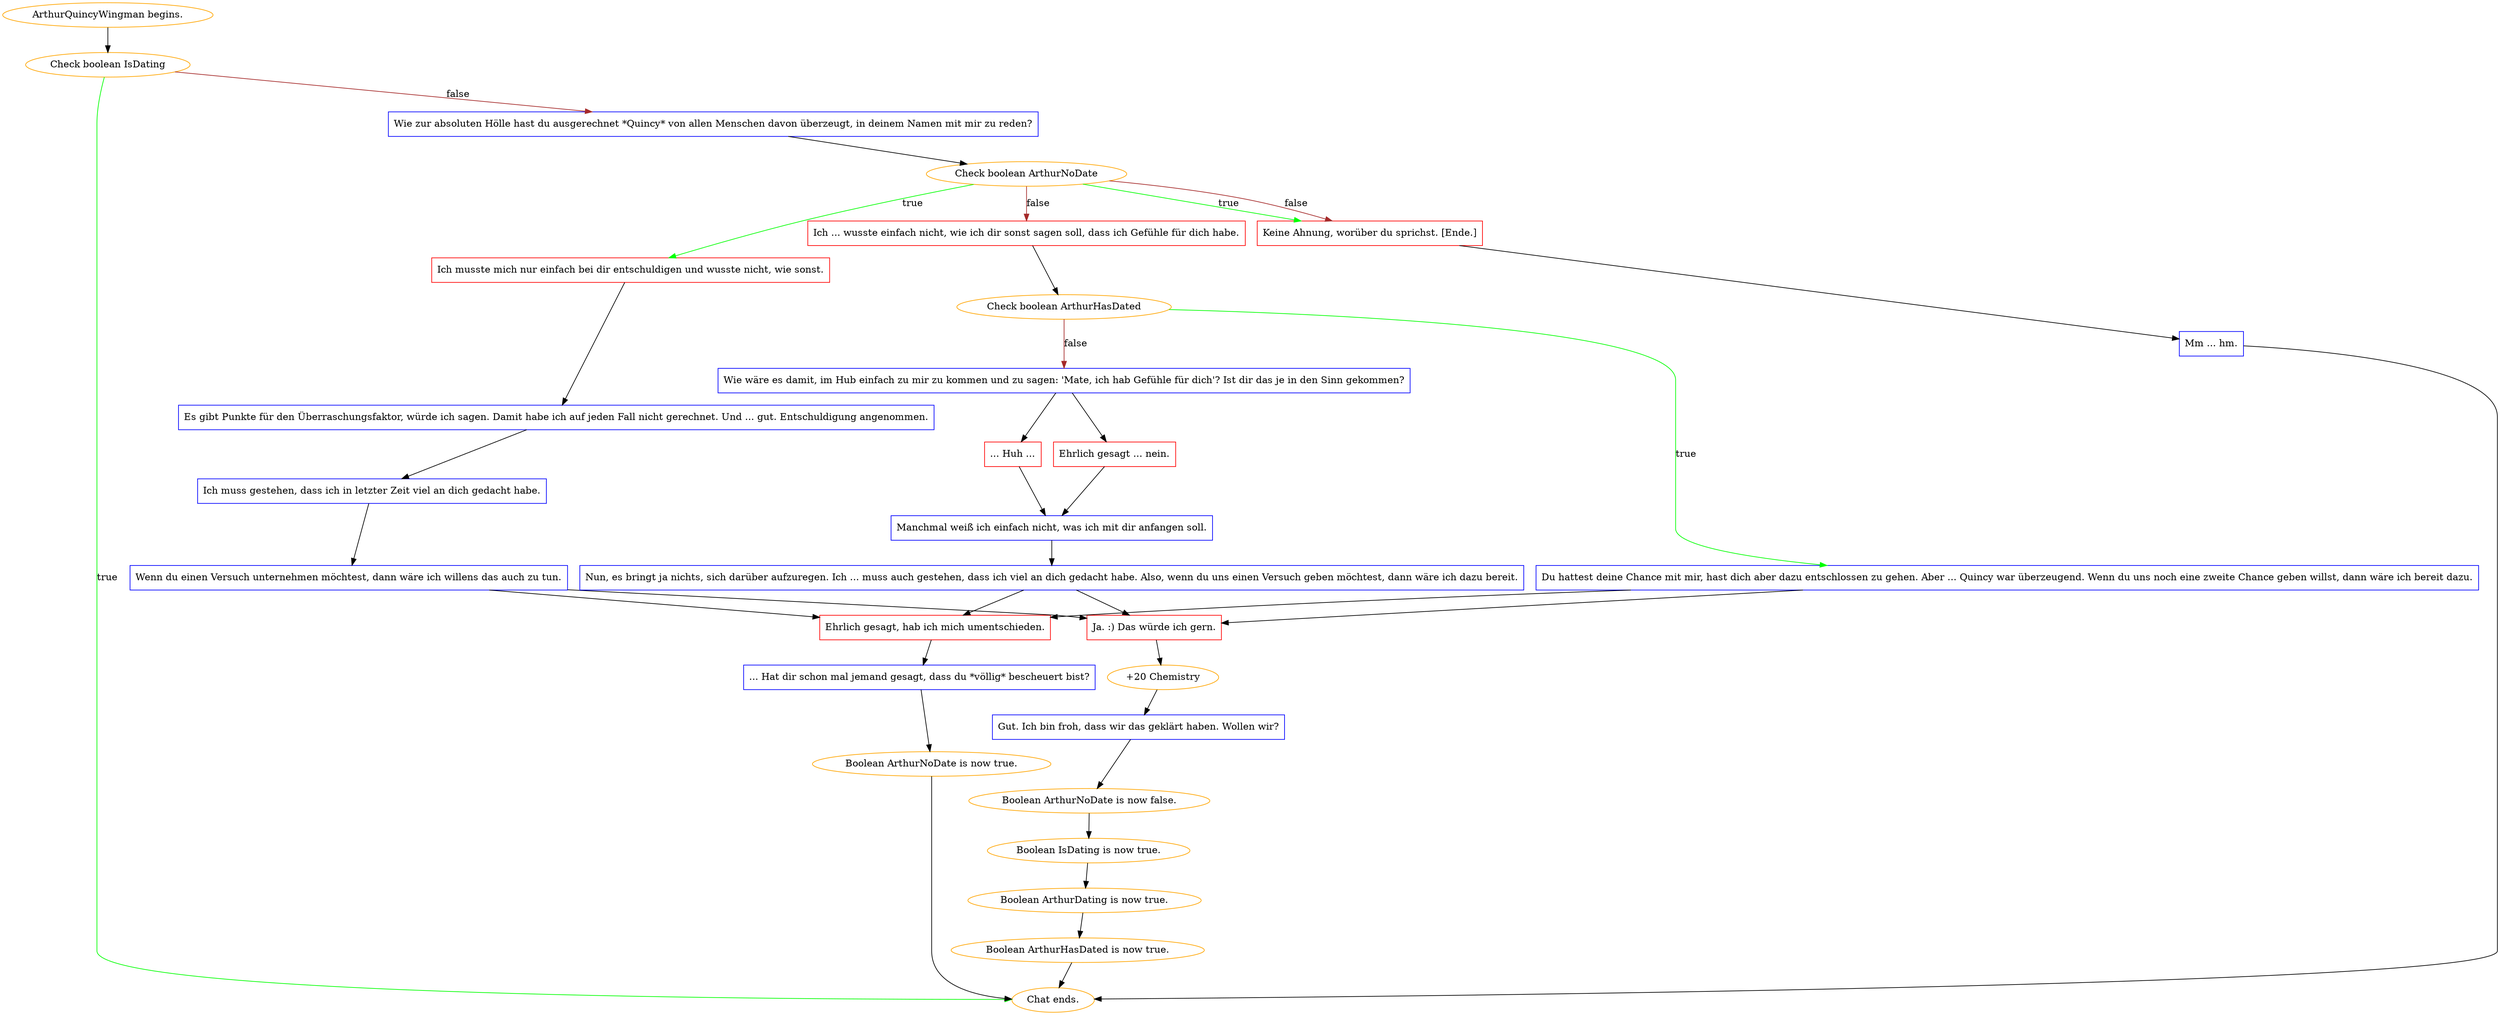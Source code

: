 digraph {
	"ArthurQuincyWingman begins." [color=orange];
		"ArthurQuincyWingman begins." -> j902589440;
	j902589440 [label="Check boolean IsDating",color=orange];
		j902589440 -> "Chat ends." [label=true,color=green];
		j902589440 -> j950865430 [label=false,color=brown];
	"Chat ends." [color=orange];
	j950865430 [label="Wie zur absoluten Hölle hast du ausgerechnet *Quincy* von allen Menschen davon überzeugt, in deinem Namen mit mir zu reden?",shape=box,color=blue];
		j950865430 -> j1374000026;
	j1374000026 [label="Check boolean ArthurNoDate",color=orange];
		j1374000026 -> j217378398 [label=true,color=green];
		j1374000026 -> j3151560663 [label=true,color=green];
		j1374000026 -> j3001205331 [label=false,color=brown];
		j1374000026 -> j3151560663 [label=false,color=brown];
	j217378398 [label="Ich musste mich nur einfach bei dir entschuldigen und wusste nicht, wie sonst.",shape=box,color=red];
		j217378398 -> j2716924688;
	j3151560663 [label="Keine Ahnung, worüber du sprichst. [Ende.]",shape=box,color=red];
		j3151560663 -> j3332945775;
	j3001205331 [label="Ich ... wusste einfach nicht, wie ich dir sonst sagen soll, dass ich Gefühle für dich habe.",shape=box,color=red];
		j3001205331 -> j3373833188;
	j2716924688 [label="Es gibt Punkte für den Überraschungsfaktor, würde ich sagen. Damit habe ich auf jeden Fall nicht gerechnet. Und ... gut. Entschuldigung angenommen.",shape=box,color=blue];
		j2716924688 -> j856639518;
	j3332945775 [label="Mm ... hm.",shape=box,color=blue];
		j3332945775 -> "Chat ends.";
	j3373833188 [label="Check boolean ArthurHasDated",color=orange];
		j3373833188 -> j3195207764 [label=true,color=green];
		j3373833188 -> j3289365905 [label=false,color=brown];
	j856639518 [label="Ich muss gestehen, dass ich in letzter Zeit viel an dich gedacht habe.",shape=box,color=blue];
		j856639518 -> j3535004404;
	j3195207764 [label="Du hattest deine Chance mit mir, hast dich aber dazu entschlossen zu gehen. Aber ... Quincy war überzeugend. Wenn du uns noch eine zweite Chance geben willst, dann wäre ich bereit dazu.",shape=box,color=blue];
		j3195207764 -> j760516802;
		j3195207764 -> j2442780200;
	j3289365905 [label="Wie wäre es damit, im Hub einfach zu mir zu kommen und zu sagen: 'Mate, ich hab Gefühle für dich'? Ist dir das je in den Sinn gekommen?",shape=box,color=blue];
		j3289365905 -> j1114334831;
		j3289365905 -> j347595869;
	j3535004404 [label="Wenn du einen Versuch unternehmen möchtest, dann wäre ich willens das auch zu tun.",shape=box,color=blue];
		j3535004404 -> j760516802;
		j3535004404 -> j2442780200;
	j760516802 [label="Ja. :) Das würde ich gern.",shape=box,color=red];
		j760516802 -> j1696016479;
	j2442780200 [label="Ehrlich gesagt, hab ich mich umentschieden.",shape=box,color=red];
		j2442780200 -> j3723548882;
	j1114334831 [label="Ehrlich gesagt ... nein.",shape=box,color=red];
		j1114334831 -> j4165409755;
	j347595869 [label="... Huh ...",shape=box,color=red];
		j347595869 -> j4165409755;
	j1696016479 [label="+20 Chemistry",color=orange];
		j1696016479 -> j1426242225;
	j3723548882 [label="... Hat dir schon mal jemand gesagt, dass du *völlig* bescheuert bist?",shape=box,color=blue];
		j3723548882 -> j2533691464;
	j4165409755 [label="Manchmal weiß ich einfach nicht, was ich mit dir anfangen soll.",shape=box,color=blue];
		j4165409755 -> j640678949;
	j1426242225 [label="Gut. Ich bin froh, dass wir das geklärt haben. Wollen wir?",shape=box,color=blue];
		j1426242225 -> j4043864563;
	j2533691464 [label="Boolean ArthurNoDate is now true.",color=orange];
		j2533691464 -> "Chat ends.";
	j640678949 [label="Nun, es bringt ja nichts, sich darüber aufzuregen. Ich ... muss auch gestehen, dass ich viel an dich gedacht habe. Also, wenn du uns einen Versuch geben möchtest, dann wäre ich dazu bereit.",shape=box,color=blue];
		j640678949 -> j760516802;
		j640678949 -> j2442780200;
	j4043864563 [label="Boolean ArthurNoDate is now false.",color=orange];
		j4043864563 -> j1527829918;
	j1527829918 [label="Boolean IsDating is now true.",color=orange];
		j1527829918 -> j899889954;
	j899889954 [label="Boolean ArthurDating is now true.",color=orange];
		j899889954 -> j3103123730;
	j3103123730 [label="Boolean ArthurHasDated is now true.",color=orange];
		j3103123730 -> "Chat ends.";
}